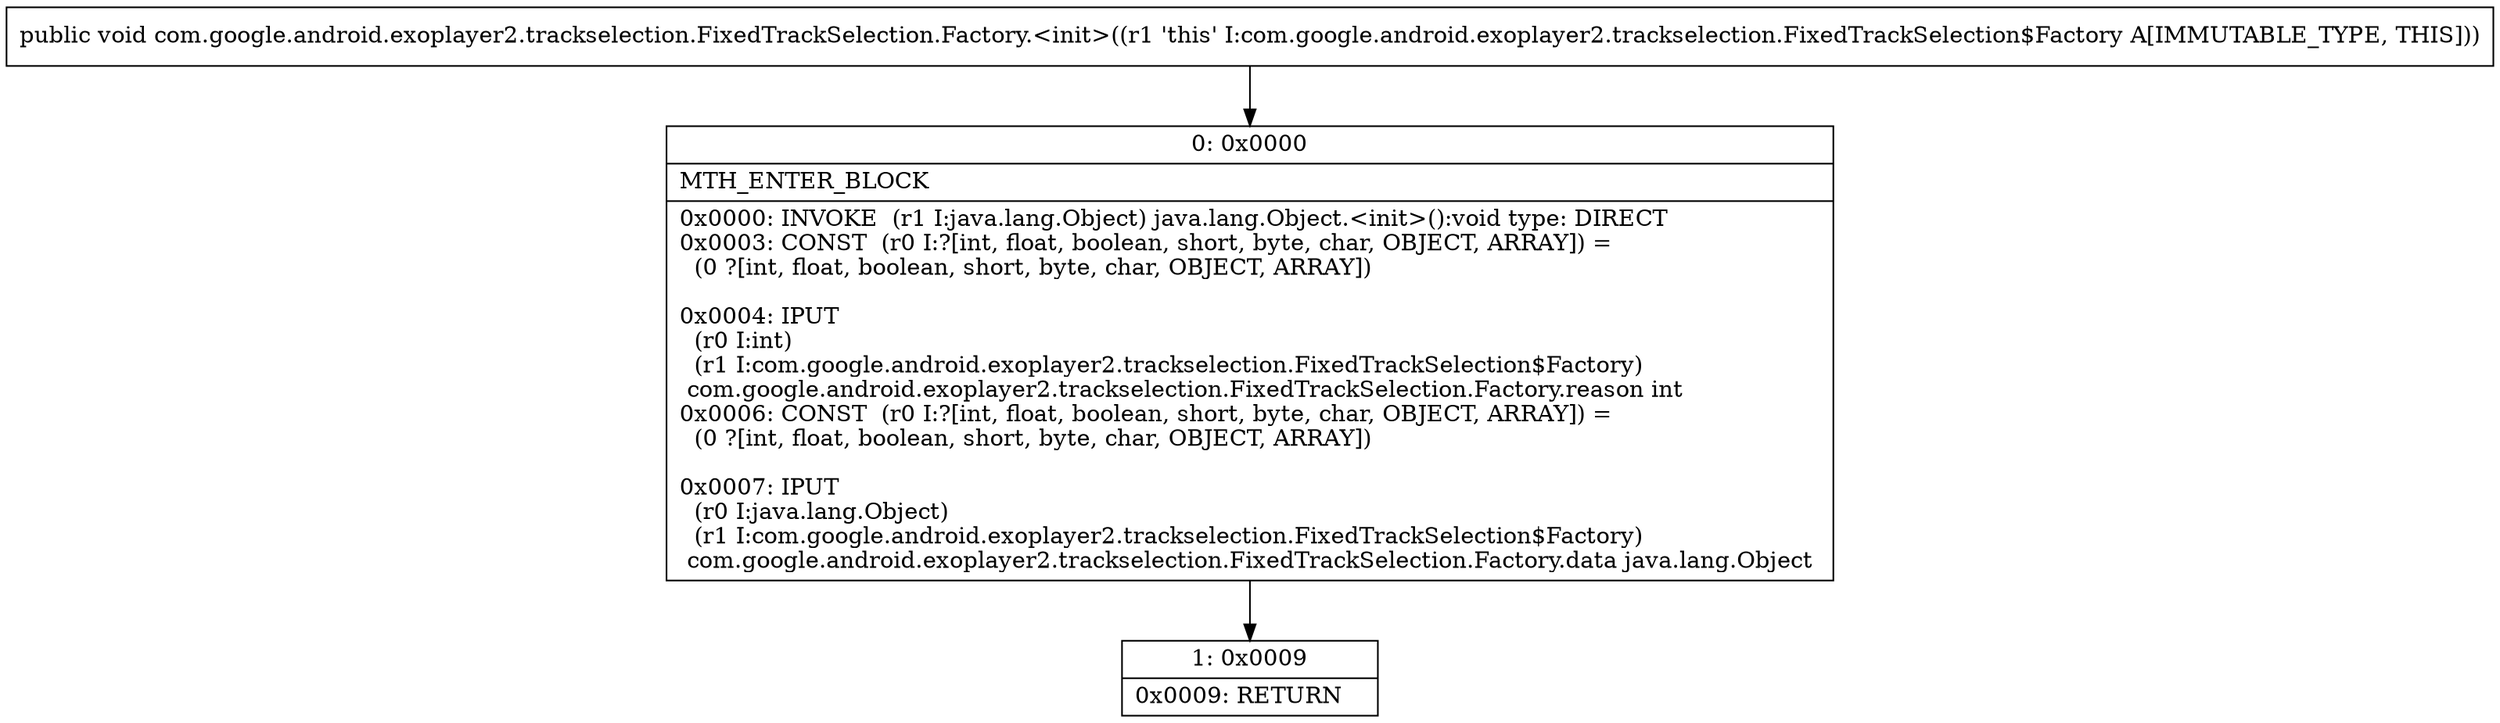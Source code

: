 digraph "CFG forcom.google.android.exoplayer2.trackselection.FixedTrackSelection.Factory.\<init\>()V" {
Node_0 [shape=record,label="{0\:\ 0x0000|MTH_ENTER_BLOCK\l|0x0000: INVOKE  (r1 I:java.lang.Object) java.lang.Object.\<init\>():void type: DIRECT \l0x0003: CONST  (r0 I:?[int, float, boolean, short, byte, char, OBJECT, ARRAY]) = \l  (0 ?[int, float, boolean, short, byte, char, OBJECT, ARRAY])\l \l0x0004: IPUT  \l  (r0 I:int)\l  (r1 I:com.google.android.exoplayer2.trackselection.FixedTrackSelection$Factory)\l com.google.android.exoplayer2.trackselection.FixedTrackSelection.Factory.reason int \l0x0006: CONST  (r0 I:?[int, float, boolean, short, byte, char, OBJECT, ARRAY]) = \l  (0 ?[int, float, boolean, short, byte, char, OBJECT, ARRAY])\l \l0x0007: IPUT  \l  (r0 I:java.lang.Object)\l  (r1 I:com.google.android.exoplayer2.trackselection.FixedTrackSelection$Factory)\l com.google.android.exoplayer2.trackselection.FixedTrackSelection.Factory.data java.lang.Object \l}"];
Node_1 [shape=record,label="{1\:\ 0x0009|0x0009: RETURN   \l}"];
MethodNode[shape=record,label="{public void com.google.android.exoplayer2.trackselection.FixedTrackSelection.Factory.\<init\>((r1 'this' I:com.google.android.exoplayer2.trackselection.FixedTrackSelection$Factory A[IMMUTABLE_TYPE, THIS])) }"];
MethodNode -> Node_0;
Node_0 -> Node_1;
}

